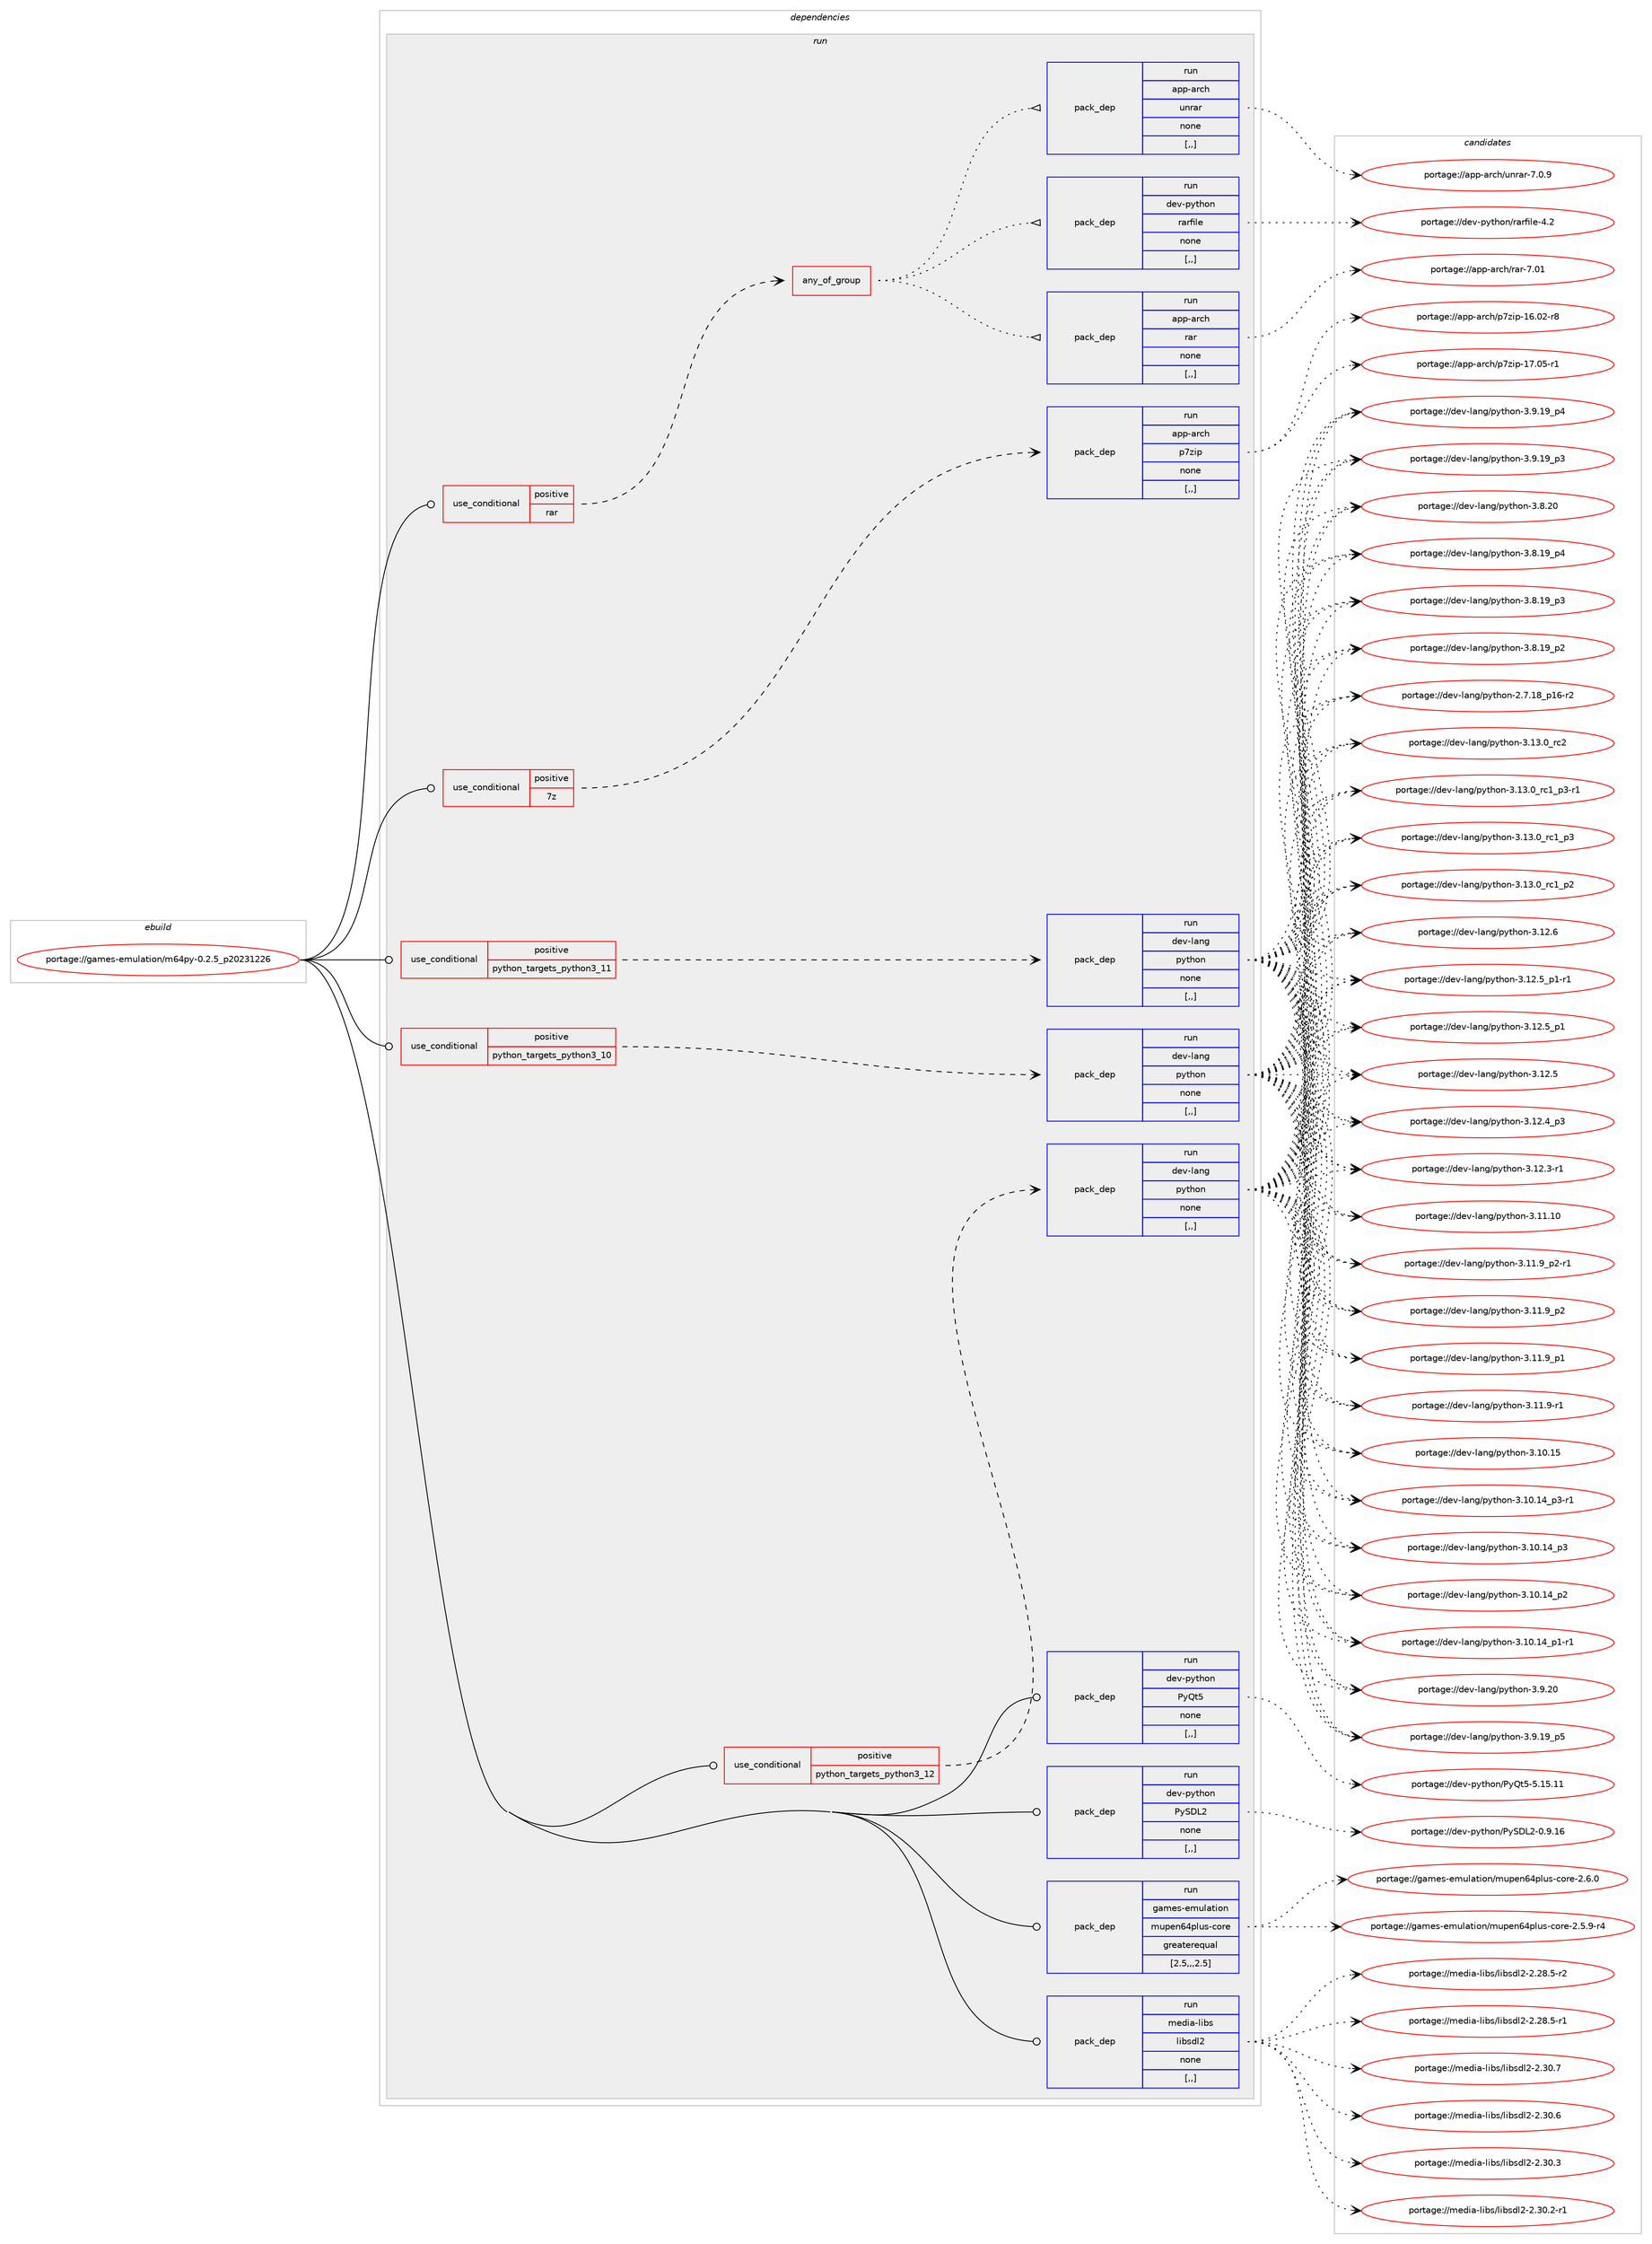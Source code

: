 digraph prolog {

# *************
# Graph options
# *************

newrank=true;
concentrate=true;
compound=true;
graph [rankdir=LR,fontname=Helvetica,fontsize=10,ranksep=1.5];#, ranksep=2.5, nodesep=0.2];
edge  [arrowhead=vee];
node  [fontname=Helvetica,fontsize=10];

# **********
# The ebuild
# **********

subgraph cluster_leftcol {
color=gray;
label=<<i>ebuild</i>>;
id [label="portage://games-emulation/m64py-0.2.5_p20231226", color=red, width=4, href="../games-emulation/m64py-0.2.5_p20231226.svg"];
}

# ****************
# The dependencies
# ****************

subgraph cluster_midcol {
color=gray;
label=<<i>dependencies</i>>;
subgraph cluster_compile {
fillcolor="#eeeeee";
style=filled;
label=<<i>compile</i>>;
}
subgraph cluster_compileandrun {
fillcolor="#eeeeee";
style=filled;
label=<<i>compile and run</i>>;
}
subgraph cluster_run {
fillcolor="#eeeeee";
style=filled;
label=<<i>run</i>>;
subgraph cond194816 {
dependency724386 [label=<<TABLE BORDER="0" CELLBORDER="1" CELLSPACING="0" CELLPADDING="4"><TR><TD ROWSPAN="3" CELLPADDING="10">use_conditional</TD></TR><TR><TD>positive</TD></TR><TR><TD>7z</TD></TR></TABLE>>, shape=none, color=red];
subgraph pack524487 {
dependency724387 [label=<<TABLE BORDER="0" CELLBORDER="1" CELLSPACING="0" CELLPADDING="4" WIDTH="220"><TR><TD ROWSPAN="6" CELLPADDING="30">pack_dep</TD></TR><TR><TD WIDTH="110">run</TD></TR><TR><TD>app-arch</TD></TR><TR><TD>p7zip</TD></TR><TR><TD>none</TD></TR><TR><TD>[,,]</TD></TR></TABLE>>, shape=none, color=blue];
}
dependency724386:e -> dependency724387:w [weight=20,style="dashed",arrowhead="vee"];
}
id:e -> dependency724386:w [weight=20,style="solid",arrowhead="odot"];
subgraph cond194817 {
dependency724388 [label=<<TABLE BORDER="0" CELLBORDER="1" CELLSPACING="0" CELLPADDING="4"><TR><TD ROWSPAN="3" CELLPADDING="10">use_conditional</TD></TR><TR><TD>positive</TD></TR><TR><TD>python_targets_python3_10</TD></TR></TABLE>>, shape=none, color=red];
subgraph pack524488 {
dependency724389 [label=<<TABLE BORDER="0" CELLBORDER="1" CELLSPACING="0" CELLPADDING="4" WIDTH="220"><TR><TD ROWSPAN="6" CELLPADDING="30">pack_dep</TD></TR><TR><TD WIDTH="110">run</TD></TR><TR><TD>dev-lang</TD></TR><TR><TD>python</TD></TR><TR><TD>none</TD></TR><TR><TD>[,,]</TD></TR></TABLE>>, shape=none, color=blue];
}
dependency724388:e -> dependency724389:w [weight=20,style="dashed",arrowhead="vee"];
}
id:e -> dependency724388:w [weight=20,style="solid",arrowhead="odot"];
subgraph cond194818 {
dependency724390 [label=<<TABLE BORDER="0" CELLBORDER="1" CELLSPACING="0" CELLPADDING="4"><TR><TD ROWSPAN="3" CELLPADDING="10">use_conditional</TD></TR><TR><TD>positive</TD></TR><TR><TD>python_targets_python3_11</TD></TR></TABLE>>, shape=none, color=red];
subgraph pack524489 {
dependency724391 [label=<<TABLE BORDER="0" CELLBORDER="1" CELLSPACING="0" CELLPADDING="4" WIDTH="220"><TR><TD ROWSPAN="6" CELLPADDING="30">pack_dep</TD></TR><TR><TD WIDTH="110">run</TD></TR><TR><TD>dev-lang</TD></TR><TR><TD>python</TD></TR><TR><TD>none</TD></TR><TR><TD>[,,]</TD></TR></TABLE>>, shape=none, color=blue];
}
dependency724390:e -> dependency724391:w [weight=20,style="dashed",arrowhead="vee"];
}
id:e -> dependency724390:w [weight=20,style="solid",arrowhead="odot"];
subgraph cond194819 {
dependency724392 [label=<<TABLE BORDER="0" CELLBORDER="1" CELLSPACING="0" CELLPADDING="4"><TR><TD ROWSPAN="3" CELLPADDING="10">use_conditional</TD></TR><TR><TD>positive</TD></TR><TR><TD>python_targets_python3_12</TD></TR></TABLE>>, shape=none, color=red];
subgraph pack524490 {
dependency724393 [label=<<TABLE BORDER="0" CELLBORDER="1" CELLSPACING="0" CELLPADDING="4" WIDTH="220"><TR><TD ROWSPAN="6" CELLPADDING="30">pack_dep</TD></TR><TR><TD WIDTH="110">run</TD></TR><TR><TD>dev-lang</TD></TR><TR><TD>python</TD></TR><TR><TD>none</TD></TR><TR><TD>[,,]</TD></TR></TABLE>>, shape=none, color=blue];
}
dependency724392:e -> dependency724393:w [weight=20,style="dashed",arrowhead="vee"];
}
id:e -> dependency724392:w [weight=20,style="solid",arrowhead="odot"];
subgraph cond194820 {
dependency724394 [label=<<TABLE BORDER="0" CELLBORDER="1" CELLSPACING="0" CELLPADDING="4"><TR><TD ROWSPAN="3" CELLPADDING="10">use_conditional</TD></TR><TR><TD>positive</TD></TR><TR><TD>rar</TD></TR></TABLE>>, shape=none, color=red];
subgraph any4692 {
dependency724395 [label=<<TABLE BORDER="0" CELLBORDER="1" CELLSPACING="0" CELLPADDING="4"><TR><TD CELLPADDING="10">any_of_group</TD></TR></TABLE>>, shape=none, color=red];subgraph pack524491 {
dependency724396 [label=<<TABLE BORDER="0" CELLBORDER="1" CELLSPACING="0" CELLPADDING="4" WIDTH="220"><TR><TD ROWSPAN="6" CELLPADDING="30">pack_dep</TD></TR><TR><TD WIDTH="110">run</TD></TR><TR><TD>dev-python</TD></TR><TR><TD>rarfile</TD></TR><TR><TD>none</TD></TR><TR><TD>[,,]</TD></TR></TABLE>>, shape=none, color=blue];
}
dependency724395:e -> dependency724396:w [weight=20,style="dotted",arrowhead="oinv"];
subgraph pack524492 {
dependency724397 [label=<<TABLE BORDER="0" CELLBORDER="1" CELLSPACING="0" CELLPADDING="4" WIDTH="220"><TR><TD ROWSPAN="6" CELLPADDING="30">pack_dep</TD></TR><TR><TD WIDTH="110">run</TD></TR><TR><TD>app-arch</TD></TR><TR><TD>unrar</TD></TR><TR><TD>none</TD></TR><TR><TD>[,,]</TD></TR></TABLE>>, shape=none, color=blue];
}
dependency724395:e -> dependency724397:w [weight=20,style="dotted",arrowhead="oinv"];
subgraph pack524493 {
dependency724398 [label=<<TABLE BORDER="0" CELLBORDER="1" CELLSPACING="0" CELLPADDING="4" WIDTH="220"><TR><TD ROWSPAN="6" CELLPADDING="30">pack_dep</TD></TR><TR><TD WIDTH="110">run</TD></TR><TR><TD>app-arch</TD></TR><TR><TD>rar</TD></TR><TR><TD>none</TD></TR><TR><TD>[,,]</TD></TR></TABLE>>, shape=none, color=blue];
}
dependency724395:e -> dependency724398:w [weight=20,style="dotted",arrowhead="oinv"];
}
dependency724394:e -> dependency724395:w [weight=20,style="dashed",arrowhead="vee"];
}
id:e -> dependency724394:w [weight=20,style="solid",arrowhead="odot"];
subgraph pack524494 {
dependency724399 [label=<<TABLE BORDER="0" CELLBORDER="1" CELLSPACING="0" CELLPADDING="4" WIDTH="220"><TR><TD ROWSPAN="6" CELLPADDING="30">pack_dep</TD></TR><TR><TD WIDTH="110">run</TD></TR><TR><TD>dev-python</TD></TR><TR><TD>PyQt5</TD></TR><TR><TD>none</TD></TR><TR><TD>[,,]</TD></TR></TABLE>>, shape=none, color=blue];
}
id:e -> dependency724399:w [weight=20,style="solid",arrowhead="odot"];
subgraph pack524495 {
dependency724400 [label=<<TABLE BORDER="0" CELLBORDER="1" CELLSPACING="0" CELLPADDING="4" WIDTH="220"><TR><TD ROWSPAN="6" CELLPADDING="30">pack_dep</TD></TR><TR><TD WIDTH="110">run</TD></TR><TR><TD>dev-python</TD></TR><TR><TD>PySDL2</TD></TR><TR><TD>none</TD></TR><TR><TD>[,,]</TD></TR></TABLE>>, shape=none, color=blue];
}
id:e -> dependency724400:w [weight=20,style="solid",arrowhead="odot"];
subgraph pack524496 {
dependency724401 [label=<<TABLE BORDER="0" CELLBORDER="1" CELLSPACING="0" CELLPADDING="4" WIDTH="220"><TR><TD ROWSPAN="6" CELLPADDING="30">pack_dep</TD></TR><TR><TD WIDTH="110">run</TD></TR><TR><TD>games-emulation</TD></TR><TR><TD>mupen64plus-core</TD></TR><TR><TD>greaterequal</TD></TR><TR><TD>[2.5,,,2.5]</TD></TR></TABLE>>, shape=none, color=blue];
}
id:e -> dependency724401:w [weight=20,style="solid",arrowhead="odot"];
subgraph pack524497 {
dependency724402 [label=<<TABLE BORDER="0" CELLBORDER="1" CELLSPACING="0" CELLPADDING="4" WIDTH="220"><TR><TD ROWSPAN="6" CELLPADDING="30">pack_dep</TD></TR><TR><TD WIDTH="110">run</TD></TR><TR><TD>media-libs</TD></TR><TR><TD>libsdl2</TD></TR><TR><TD>none</TD></TR><TR><TD>[,,]</TD></TR></TABLE>>, shape=none, color=blue];
}
id:e -> dependency724402:w [weight=20,style="solid",arrowhead="odot"];
}
}

# **************
# The candidates
# **************

subgraph cluster_choices {
rank=same;
color=gray;
label=<<i>candidates</i>>;

subgraph choice524487 {
color=black;
nodesep=1;
choice9711211245971149910447112551221051124549554648534511449 [label="portage://app-arch/p7zip-17.05-r1", color=red, width=4,href="../app-arch/p7zip-17.05-r1.svg"];
choice9711211245971149910447112551221051124549544648504511456 [label="portage://app-arch/p7zip-16.02-r8", color=red, width=4,href="../app-arch/p7zip-16.02-r8.svg"];
dependency724387:e -> choice9711211245971149910447112551221051124549554648534511449:w [style=dotted,weight="100"];
dependency724387:e -> choice9711211245971149910447112551221051124549544648504511456:w [style=dotted,weight="100"];
}
subgraph choice524488 {
color=black;
nodesep=1;
choice10010111845108971101034711212111610411111045514649514648951149950 [label="portage://dev-lang/python-3.13.0_rc2", color=red, width=4,href="../dev-lang/python-3.13.0_rc2.svg"];
choice1001011184510897110103471121211161041111104551464951464895114994995112514511449 [label="portage://dev-lang/python-3.13.0_rc1_p3-r1", color=red, width=4,href="../dev-lang/python-3.13.0_rc1_p3-r1.svg"];
choice100101118451089711010347112121116104111110455146495146489511499499511251 [label="portage://dev-lang/python-3.13.0_rc1_p3", color=red, width=4,href="../dev-lang/python-3.13.0_rc1_p3.svg"];
choice100101118451089711010347112121116104111110455146495146489511499499511250 [label="portage://dev-lang/python-3.13.0_rc1_p2", color=red, width=4,href="../dev-lang/python-3.13.0_rc1_p2.svg"];
choice10010111845108971101034711212111610411111045514649504654 [label="portage://dev-lang/python-3.12.6", color=red, width=4,href="../dev-lang/python-3.12.6.svg"];
choice1001011184510897110103471121211161041111104551464950465395112494511449 [label="portage://dev-lang/python-3.12.5_p1-r1", color=red, width=4,href="../dev-lang/python-3.12.5_p1-r1.svg"];
choice100101118451089711010347112121116104111110455146495046539511249 [label="portage://dev-lang/python-3.12.5_p1", color=red, width=4,href="../dev-lang/python-3.12.5_p1.svg"];
choice10010111845108971101034711212111610411111045514649504653 [label="portage://dev-lang/python-3.12.5", color=red, width=4,href="../dev-lang/python-3.12.5.svg"];
choice100101118451089711010347112121116104111110455146495046529511251 [label="portage://dev-lang/python-3.12.4_p3", color=red, width=4,href="../dev-lang/python-3.12.4_p3.svg"];
choice100101118451089711010347112121116104111110455146495046514511449 [label="portage://dev-lang/python-3.12.3-r1", color=red, width=4,href="../dev-lang/python-3.12.3-r1.svg"];
choice1001011184510897110103471121211161041111104551464949464948 [label="portage://dev-lang/python-3.11.10", color=red, width=4,href="../dev-lang/python-3.11.10.svg"];
choice1001011184510897110103471121211161041111104551464949465795112504511449 [label="portage://dev-lang/python-3.11.9_p2-r1", color=red, width=4,href="../dev-lang/python-3.11.9_p2-r1.svg"];
choice100101118451089711010347112121116104111110455146494946579511250 [label="portage://dev-lang/python-3.11.9_p2", color=red, width=4,href="../dev-lang/python-3.11.9_p2.svg"];
choice100101118451089711010347112121116104111110455146494946579511249 [label="portage://dev-lang/python-3.11.9_p1", color=red, width=4,href="../dev-lang/python-3.11.9_p1.svg"];
choice100101118451089711010347112121116104111110455146494946574511449 [label="portage://dev-lang/python-3.11.9-r1", color=red, width=4,href="../dev-lang/python-3.11.9-r1.svg"];
choice1001011184510897110103471121211161041111104551464948464953 [label="portage://dev-lang/python-3.10.15", color=red, width=4,href="../dev-lang/python-3.10.15.svg"];
choice100101118451089711010347112121116104111110455146494846495295112514511449 [label="portage://dev-lang/python-3.10.14_p3-r1", color=red, width=4,href="../dev-lang/python-3.10.14_p3-r1.svg"];
choice10010111845108971101034711212111610411111045514649484649529511251 [label="portage://dev-lang/python-3.10.14_p3", color=red, width=4,href="../dev-lang/python-3.10.14_p3.svg"];
choice10010111845108971101034711212111610411111045514649484649529511250 [label="portage://dev-lang/python-3.10.14_p2", color=red, width=4,href="../dev-lang/python-3.10.14_p2.svg"];
choice100101118451089711010347112121116104111110455146494846495295112494511449 [label="portage://dev-lang/python-3.10.14_p1-r1", color=red, width=4,href="../dev-lang/python-3.10.14_p1-r1.svg"];
choice10010111845108971101034711212111610411111045514657465048 [label="portage://dev-lang/python-3.9.20", color=red, width=4,href="../dev-lang/python-3.9.20.svg"];
choice100101118451089711010347112121116104111110455146574649579511253 [label="portage://dev-lang/python-3.9.19_p5", color=red, width=4,href="../dev-lang/python-3.9.19_p5.svg"];
choice100101118451089711010347112121116104111110455146574649579511252 [label="portage://dev-lang/python-3.9.19_p4", color=red, width=4,href="../dev-lang/python-3.9.19_p4.svg"];
choice100101118451089711010347112121116104111110455146574649579511251 [label="portage://dev-lang/python-3.9.19_p3", color=red, width=4,href="../dev-lang/python-3.9.19_p3.svg"];
choice10010111845108971101034711212111610411111045514656465048 [label="portage://dev-lang/python-3.8.20", color=red, width=4,href="../dev-lang/python-3.8.20.svg"];
choice100101118451089711010347112121116104111110455146564649579511252 [label="portage://dev-lang/python-3.8.19_p4", color=red, width=4,href="../dev-lang/python-3.8.19_p4.svg"];
choice100101118451089711010347112121116104111110455146564649579511251 [label="portage://dev-lang/python-3.8.19_p3", color=red, width=4,href="../dev-lang/python-3.8.19_p3.svg"];
choice100101118451089711010347112121116104111110455146564649579511250 [label="portage://dev-lang/python-3.8.19_p2", color=red, width=4,href="../dev-lang/python-3.8.19_p2.svg"];
choice100101118451089711010347112121116104111110455046554649569511249544511450 [label="portage://dev-lang/python-2.7.18_p16-r2", color=red, width=4,href="../dev-lang/python-2.7.18_p16-r2.svg"];
dependency724389:e -> choice10010111845108971101034711212111610411111045514649514648951149950:w [style=dotted,weight="100"];
dependency724389:e -> choice1001011184510897110103471121211161041111104551464951464895114994995112514511449:w [style=dotted,weight="100"];
dependency724389:e -> choice100101118451089711010347112121116104111110455146495146489511499499511251:w [style=dotted,weight="100"];
dependency724389:e -> choice100101118451089711010347112121116104111110455146495146489511499499511250:w [style=dotted,weight="100"];
dependency724389:e -> choice10010111845108971101034711212111610411111045514649504654:w [style=dotted,weight="100"];
dependency724389:e -> choice1001011184510897110103471121211161041111104551464950465395112494511449:w [style=dotted,weight="100"];
dependency724389:e -> choice100101118451089711010347112121116104111110455146495046539511249:w [style=dotted,weight="100"];
dependency724389:e -> choice10010111845108971101034711212111610411111045514649504653:w [style=dotted,weight="100"];
dependency724389:e -> choice100101118451089711010347112121116104111110455146495046529511251:w [style=dotted,weight="100"];
dependency724389:e -> choice100101118451089711010347112121116104111110455146495046514511449:w [style=dotted,weight="100"];
dependency724389:e -> choice1001011184510897110103471121211161041111104551464949464948:w [style=dotted,weight="100"];
dependency724389:e -> choice1001011184510897110103471121211161041111104551464949465795112504511449:w [style=dotted,weight="100"];
dependency724389:e -> choice100101118451089711010347112121116104111110455146494946579511250:w [style=dotted,weight="100"];
dependency724389:e -> choice100101118451089711010347112121116104111110455146494946579511249:w [style=dotted,weight="100"];
dependency724389:e -> choice100101118451089711010347112121116104111110455146494946574511449:w [style=dotted,weight="100"];
dependency724389:e -> choice1001011184510897110103471121211161041111104551464948464953:w [style=dotted,weight="100"];
dependency724389:e -> choice100101118451089711010347112121116104111110455146494846495295112514511449:w [style=dotted,weight="100"];
dependency724389:e -> choice10010111845108971101034711212111610411111045514649484649529511251:w [style=dotted,weight="100"];
dependency724389:e -> choice10010111845108971101034711212111610411111045514649484649529511250:w [style=dotted,weight="100"];
dependency724389:e -> choice100101118451089711010347112121116104111110455146494846495295112494511449:w [style=dotted,weight="100"];
dependency724389:e -> choice10010111845108971101034711212111610411111045514657465048:w [style=dotted,weight="100"];
dependency724389:e -> choice100101118451089711010347112121116104111110455146574649579511253:w [style=dotted,weight="100"];
dependency724389:e -> choice100101118451089711010347112121116104111110455146574649579511252:w [style=dotted,weight="100"];
dependency724389:e -> choice100101118451089711010347112121116104111110455146574649579511251:w [style=dotted,weight="100"];
dependency724389:e -> choice10010111845108971101034711212111610411111045514656465048:w [style=dotted,weight="100"];
dependency724389:e -> choice100101118451089711010347112121116104111110455146564649579511252:w [style=dotted,weight="100"];
dependency724389:e -> choice100101118451089711010347112121116104111110455146564649579511251:w [style=dotted,weight="100"];
dependency724389:e -> choice100101118451089711010347112121116104111110455146564649579511250:w [style=dotted,weight="100"];
dependency724389:e -> choice100101118451089711010347112121116104111110455046554649569511249544511450:w [style=dotted,weight="100"];
}
subgraph choice524489 {
color=black;
nodesep=1;
choice10010111845108971101034711212111610411111045514649514648951149950 [label="portage://dev-lang/python-3.13.0_rc2", color=red, width=4,href="../dev-lang/python-3.13.0_rc2.svg"];
choice1001011184510897110103471121211161041111104551464951464895114994995112514511449 [label="portage://dev-lang/python-3.13.0_rc1_p3-r1", color=red, width=4,href="../dev-lang/python-3.13.0_rc1_p3-r1.svg"];
choice100101118451089711010347112121116104111110455146495146489511499499511251 [label="portage://dev-lang/python-3.13.0_rc1_p3", color=red, width=4,href="../dev-lang/python-3.13.0_rc1_p3.svg"];
choice100101118451089711010347112121116104111110455146495146489511499499511250 [label="portage://dev-lang/python-3.13.0_rc1_p2", color=red, width=4,href="../dev-lang/python-3.13.0_rc1_p2.svg"];
choice10010111845108971101034711212111610411111045514649504654 [label="portage://dev-lang/python-3.12.6", color=red, width=4,href="../dev-lang/python-3.12.6.svg"];
choice1001011184510897110103471121211161041111104551464950465395112494511449 [label="portage://dev-lang/python-3.12.5_p1-r1", color=red, width=4,href="../dev-lang/python-3.12.5_p1-r1.svg"];
choice100101118451089711010347112121116104111110455146495046539511249 [label="portage://dev-lang/python-3.12.5_p1", color=red, width=4,href="../dev-lang/python-3.12.5_p1.svg"];
choice10010111845108971101034711212111610411111045514649504653 [label="portage://dev-lang/python-3.12.5", color=red, width=4,href="../dev-lang/python-3.12.5.svg"];
choice100101118451089711010347112121116104111110455146495046529511251 [label="portage://dev-lang/python-3.12.4_p3", color=red, width=4,href="../dev-lang/python-3.12.4_p3.svg"];
choice100101118451089711010347112121116104111110455146495046514511449 [label="portage://dev-lang/python-3.12.3-r1", color=red, width=4,href="../dev-lang/python-3.12.3-r1.svg"];
choice1001011184510897110103471121211161041111104551464949464948 [label="portage://dev-lang/python-3.11.10", color=red, width=4,href="../dev-lang/python-3.11.10.svg"];
choice1001011184510897110103471121211161041111104551464949465795112504511449 [label="portage://dev-lang/python-3.11.9_p2-r1", color=red, width=4,href="../dev-lang/python-3.11.9_p2-r1.svg"];
choice100101118451089711010347112121116104111110455146494946579511250 [label="portage://dev-lang/python-3.11.9_p2", color=red, width=4,href="../dev-lang/python-3.11.9_p2.svg"];
choice100101118451089711010347112121116104111110455146494946579511249 [label="portage://dev-lang/python-3.11.9_p1", color=red, width=4,href="../dev-lang/python-3.11.9_p1.svg"];
choice100101118451089711010347112121116104111110455146494946574511449 [label="portage://dev-lang/python-3.11.9-r1", color=red, width=4,href="../dev-lang/python-3.11.9-r1.svg"];
choice1001011184510897110103471121211161041111104551464948464953 [label="portage://dev-lang/python-3.10.15", color=red, width=4,href="../dev-lang/python-3.10.15.svg"];
choice100101118451089711010347112121116104111110455146494846495295112514511449 [label="portage://dev-lang/python-3.10.14_p3-r1", color=red, width=4,href="../dev-lang/python-3.10.14_p3-r1.svg"];
choice10010111845108971101034711212111610411111045514649484649529511251 [label="portage://dev-lang/python-3.10.14_p3", color=red, width=4,href="../dev-lang/python-3.10.14_p3.svg"];
choice10010111845108971101034711212111610411111045514649484649529511250 [label="portage://dev-lang/python-3.10.14_p2", color=red, width=4,href="../dev-lang/python-3.10.14_p2.svg"];
choice100101118451089711010347112121116104111110455146494846495295112494511449 [label="portage://dev-lang/python-3.10.14_p1-r1", color=red, width=4,href="../dev-lang/python-3.10.14_p1-r1.svg"];
choice10010111845108971101034711212111610411111045514657465048 [label="portage://dev-lang/python-3.9.20", color=red, width=4,href="../dev-lang/python-3.9.20.svg"];
choice100101118451089711010347112121116104111110455146574649579511253 [label="portage://dev-lang/python-3.9.19_p5", color=red, width=4,href="../dev-lang/python-3.9.19_p5.svg"];
choice100101118451089711010347112121116104111110455146574649579511252 [label="portage://dev-lang/python-3.9.19_p4", color=red, width=4,href="../dev-lang/python-3.9.19_p4.svg"];
choice100101118451089711010347112121116104111110455146574649579511251 [label="portage://dev-lang/python-3.9.19_p3", color=red, width=4,href="../dev-lang/python-3.9.19_p3.svg"];
choice10010111845108971101034711212111610411111045514656465048 [label="portage://dev-lang/python-3.8.20", color=red, width=4,href="../dev-lang/python-3.8.20.svg"];
choice100101118451089711010347112121116104111110455146564649579511252 [label="portage://dev-lang/python-3.8.19_p4", color=red, width=4,href="../dev-lang/python-3.8.19_p4.svg"];
choice100101118451089711010347112121116104111110455146564649579511251 [label="portage://dev-lang/python-3.8.19_p3", color=red, width=4,href="../dev-lang/python-3.8.19_p3.svg"];
choice100101118451089711010347112121116104111110455146564649579511250 [label="portage://dev-lang/python-3.8.19_p2", color=red, width=4,href="../dev-lang/python-3.8.19_p2.svg"];
choice100101118451089711010347112121116104111110455046554649569511249544511450 [label="portage://dev-lang/python-2.7.18_p16-r2", color=red, width=4,href="../dev-lang/python-2.7.18_p16-r2.svg"];
dependency724391:e -> choice10010111845108971101034711212111610411111045514649514648951149950:w [style=dotted,weight="100"];
dependency724391:e -> choice1001011184510897110103471121211161041111104551464951464895114994995112514511449:w [style=dotted,weight="100"];
dependency724391:e -> choice100101118451089711010347112121116104111110455146495146489511499499511251:w [style=dotted,weight="100"];
dependency724391:e -> choice100101118451089711010347112121116104111110455146495146489511499499511250:w [style=dotted,weight="100"];
dependency724391:e -> choice10010111845108971101034711212111610411111045514649504654:w [style=dotted,weight="100"];
dependency724391:e -> choice1001011184510897110103471121211161041111104551464950465395112494511449:w [style=dotted,weight="100"];
dependency724391:e -> choice100101118451089711010347112121116104111110455146495046539511249:w [style=dotted,weight="100"];
dependency724391:e -> choice10010111845108971101034711212111610411111045514649504653:w [style=dotted,weight="100"];
dependency724391:e -> choice100101118451089711010347112121116104111110455146495046529511251:w [style=dotted,weight="100"];
dependency724391:e -> choice100101118451089711010347112121116104111110455146495046514511449:w [style=dotted,weight="100"];
dependency724391:e -> choice1001011184510897110103471121211161041111104551464949464948:w [style=dotted,weight="100"];
dependency724391:e -> choice1001011184510897110103471121211161041111104551464949465795112504511449:w [style=dotted,weight="100"];
dependency724391:e -> choice100101118451089711010347112121116104111110455146494946579511250:w [style=dotted,weight="100"];
dependency724391:e -> choice100101118451089711010347112121116104111110455146494946579511249:w [style=dotted,weight="100"];
dependency724391:e -> choice100101118451089711010347112121116104111110455146494946574511449:w [style=dotted,weight="100"];
dependency724391:e -> choice1001011184510897110103471121211161041111104551464948464953:w [style=dotted,weight="100"];
dependency724391:e -> choice100101118451089711010347112121116104111110455146494846495295112514511449:w [style=dotted,weight="100"];
dependency724391:e -> choice10010111845108971101034711212111610411111045514649484649529511251:w [style=dotted,weight="100"];
dependency724391:e -> choice10010111845108971101034711212111610411111045514649484649529511250:w [style=dotted,weight="100"];
dependency724391:e -> choice100101118451089711010347112121116104111110455146494846495295112494511449:w [style=dotted,weight="100"];
dependency724391:e -> choice10010111845108971101034711212111610411111045514657465048:w [style=dotted,weight="100"];
dependency724391:e -> choice100101118451089711010347112121116104111110455146574649579511253:w [style=dotted,weight="100"];
dependency724391:e -> choice100101118451089711010347112121116104111110455146574649579511252:w [style=dotted,weight="100"];
dependency724391:e -> choice100101118451089711010347112121116104111110455146574649579511251:w [style=dotted,weight="100"];
dependency724391:e -> choice10010111845108971101034711212111610411111045514656465048:w [style=dotted,weight="100"];
dependency724391:e -> choice100101118451089711010347112121116104111110455146564649579511252:w [style=dotted,weight="100"];
dependency724391:e -> choice100101118451089711010347112121116104111110455146564649579511251:w [style=dotted,weight="100"];
dependency724391:e -> choice100101118451089711010347112121116104111110455146564649579511250:w [style=dotted,weight="100"];
dependency724391:e -> choice100101118451089711010347112121116104111110455046554649569511249544511450:w [style=dotted,weight="100"];
}
subgraph choice524490 {
color=black;
nodesep=1;
choice10010111845108971101034711212111610411111045514649514648951149950 [label="portage://dev-lang/python-3.13.0_rc2", color=red, width=4,href="../dev-lang/python-3.13.0_rc2.svg"];
choice1001011184510897110103471121211161041111104551464951464895114994995112514511449 [label="portage://dev-lang/python-3.13.0_rc1_p3-r1", color=red, width=4,href="../dev-lang/python-3.13.0_rc1_p3-r1.svg"];
choice100101118451089711010347112121116104111110455146495146489511499499511251 [label="portage://dev-lang/python-3.13.0_rc1_p3", color=red, width=4,href="../dev-lang/python-3.13.0_rc1_p3.svg"];
choice100101118451089711010347112121116104111110455146495146489511499499511250 [label="portage://dev-lang/python-3.13.0_rc1_p2", color=red, width=4,href="../dev-lang/python-3.13.0_rc1_p2.svg"];
choice10010111845108971101034711212111610411111045514649504654 [label="portage://dev-lang/python-3.12.6", color=red, width=4,href="../dev-lang/python-3.12.6.svg"];
choice1001011184510897110103471121211161041111104551464950465395112494511449 [label="portage://dev-lang/python-3.12.5_p1-r1", color=red, width=4,href="../dev-lang/python-3.12.5_p1-r1.svg"];
choice100101118451089711010347112121116104111110455146495046539511249 [label="portage://dev-lang/python-3.12.5_p1", color=red, width=4,href="../dev-lang/python-3.12.5_p1.svg"];
choice10010111845108971101034711212111610411111045514649504653 [label="portage://dev-lang/python-3.12.5", color=red, width=4,href="../dev-lang/python-3.12.5.svg"];
choice100101118451089711010347112121116104111110455146495046529511251 [label="portage://dev-lang/python-3.12.4_p3", color=red, width=4,href="../dev-lang/python-3.12.4_p3.svg"];
choice100101118451089711010347112121116104111110455146495046514511449 [label="portage://dev-lang/python-3.12.3-r1", color=red, width=4,href="../dev-lang/python-3.12.3-r1.svg"];
choice1001011184510897110103471121211161041111104551464949464948 [label="portage://dev-lang/python-3.11.10", color=red, width=4,href="../dev-lang/python-3.11.10.svg"];
choice1001011184510897110103471121211161041111104551464949465795112504511449 [label="portage://dev-lang/python-3.11.9_p2-r1", color=red, width=4,href="../dev-lang/python-3.11.9_p2-r1.svg"];
choice100101118451089711010347112121116104111110455146494946579511250 [label="portage://dev-lang/python-3.11.9_p2", color=red, width=4,href="../dev-lang/python-3.11.9_p2.svg"];
choice100101118451089711010347112121116104111110455146494946579511249 [label="portage://dev-lang/python-3.11.9_p1", color=red, width=4,href="../dev-lang/python-3.11.9_p1.svg"];
choice100101118451089711010347112121116104111110455146494946574511449 [label="portage://dev-lang/python-3.11.9-r1", color=red, width=4,href="../dev-lang/python-3.11.9-r1.svg"];
choice1001011184510897110103471121211161041111104551464948464953 [label="portage://dev-lang/python-3.10.15", color=red, width=4,href="../dev-lang/python-3.10.15.svg"];
choice100101118451089711010347112121116104111110455146494846495295112514511449 [label="portage://dev-lang/python-3.10.14_p3-r1", color=red, width=4,href="../dev-lang/python-3.10.14_p3-r1.svg"];
choice10010111845108971101034711212111610411111045514649484649529511251 [label="portage://dev-lang/python-3.10.14_p3", color=red, width=4,href="../dev-lang/python-3.10.14_p3.svg"];
choice10010111845108971101034711212111610411111045514649484649529511250 [label="portage://dev-lang/python-3.10.14_p2", color=red, width=4,href="../dev-lang/python-3.10.14_p2.svg"];
choice100101118451089711010347112121116104111110455146494846495295112494511449 [label="portage://dev-lang/python-3.10.14_p1-r1", color=red, width=4,href="../dev-lang/python-3.10.14_p1-r1.svg"];
choice10010111845108971101034711212111610411111045514657465048 [label="portage://dev-lang/python-3.9.20", color=red, width=4,href="../dev-lang/python-3.9.20.svg"];
choice100101118451089711010347112121116104111110455146574649579511253 [label="portage://dev-lang/python-3.9.19_p5", color=red, width=4,href="../dev-lang/python-3.9.19_p5.svg"];
choice100101118451089711010347112121116104111110455146574649579511252 [label="portage://dev-lang/python-3.9.19_p4", color=red, width=4,href="../dev-lang/python-3.9.19_p4.svg"];
choice100101118451089711010347112121116104111110455146574649579511251 [label="portage://dev-lang/python-3.9.19_p3", color=red, width=4,href="../dev-lang/python-3.9.19_p3.svg"];
choice10010111845108971101034711212111610411111045514656465048 [label="portage://dev-lang/python-3.8.20", color=red, width=4,href="../dev-lang/python-3.8.20.svg"];
choice100101118451089711010347112121116104111110455146564649579511252 [label="portage://dev-lang/python-3.8.19_p4", color=red, width=4,href="../dev-lang/python-3.8.19_p4.svg"];
choice100101118451089711010347112121116104111110455146564649579511251 [label="portage://dev-lang/python-3.8.19_p3", color=red, width=4,href="../dev-lang/python-3.8.19_p3.svg"];
choice100101118451089711010347112121116104111110455146564649579511250 [label="portage://dev-lang/python-3.8.19_p2", color=red, width=4,href="../dev-lang/python-3.8.19_p2.svg"];
choice100101118451089711010347112121116104111110455046554649569511249544511450 [label="portage://dev-lang/python-2.7.18_p16-r2", color=red, width=4,href="../dev-lang/python-2.7.18_p16-r2.svg"];
dependency724393:e -> choice10010111845108971101034711212111610411111045514649514648951149950:w [style=dotted,weight="100"];
dependency724393:e -> choice1001011184510897110103471121211161041111104551464951464895114994995112514511449:w [style=dotted,weight="100"];
dependency724393:e -> choice100101118451089711010347112121116104111110455146495146489511499499511251:w [style=dotted,weight="100"];
dependency724393:e -> choice100101118451089711010347112121116104111110455146495146489511499499511250:w [style=dotted,weight="100"];
dependency724393:e -> choice10010111845108971101034711212111610411111045514649504654:w [style=dotted,weight="100"];
dependency724393:e -> choice1001011184510897110103471121211161041111104551464950465395112494511449:w [style=dotted,weight="100"];
dependency724393:e -> choice100101118451089711010347112121116104111110455146495046539511249:w [style=dotted,weight="100"];
dependency724393:e -> choice10010111845108971101034711212111610411111045514649504653:w [style=dotted,weight="100"];
dependency724393:e -> choice100101118451089711010347112121116104111110455146495046529511251:w [style=dotted,weight="100"];
dependency724393:e -> choice100101118451089711010347112121116104111110455146495046514511449:w [style=dotted,weight="100"];
dependency724393:e -> choice1001011184510897110103471121211161041111104551464949464948:w [style=dotted,weight="100"];
dependency724393:e -> choice1001011184510897110103471121211161041111104551464949465795112504511449:w [style=dotted,weight="100"];
dependency724393:e -> choice100101118451089711010347112121116104111110455146494946579511250:w [style=dotted,weight="100"];
dependency724393:e -> choice100101118451089711010347112121116104111110455146494946579511249:w [style=dotted,weight="100"];
dependency724393:e -> choice100101118451089711010347112121116104111110455146494946574511449:w [style=dotted,weight="100"];
dependency724393:e -> choice1001011184510897110103471121211161041111104551464948464953:w [style=dotted,weight="100"];
dependency724393:e -> choice100101118451089711010347112121116104111110455146494846495295112514511449:w [style=dotted,weight="100"];
dependency724393:e -> choice10010111845108971101034711212111610411111045514649484649529511251:w [style=dotted,weight="100"];
dependency724393:e -> choice10010111845108971101034711212111610411111045514649484649529511250:w [style=dotted,weight="100"];
dependency724393:e -> choice100101118451089711010347112121116104111110455146494846495295112494511449:w [style=dotted,weight="100"];
dependency724393:e -> choice10010111845108971101034711212111610411111045514657465048:w [style=dotted,weight="100"];
dependency724393:e -> choice100101118451089711010347112121116104111110455146574649579511253:w [style=dotted,weight="100"];
dependency724393:e -> choice100101118451089711010347112121116104111110455146574649579511252:w [style=dotted,weight="100"];
dependency724393:e -> choice100101118451089711010347112121116104111110455146574649579511251:w [style=dotted,weight="100"];
dependency724393:e -> choice10010111845108971101034711212111610411111045514656465048:w [style=dotted,weight="100"];
dependency724393:e -> choice100101118451089711010347112121116104111110455146564649579511252:w [style=dotted,weight="100"];
dependency724393:e -> choice100101118451089711010347112121116104111110455146564649579511251:w [style=dotted,weight="100"];
dependency724393:e -> choice100101118451089711010347112121116104111110455146564649579511250:w [style=dotted,weight="100"];
dependency724393:e -> choice100101118451089711010347112121116104111110455046554649569511249544511450:w [style=dotted,weight="100"];
}
subgraph choice524491 {
color=black;
nodesep=1;
choice10010111845112121116104111110471149711410210510810145524650 [label="portage://dev-python/rarfile-4.2", color=red, width=4,href="../dev-python/rarfile-4.2.svg"];
dependency724396:e -> choice10010111845112121116104111110471149711410210510810145524650:w [style=dotted,weight="100"];
}
subgraph choice524492 {
color=black;
nodesep=1;
choice971121124597114991044711711011497114455546484657 [label="portage://app-arch/unrar-7.0.9", color=red, width=4,href="../app-arch/unrar-7.0.9.svg"];
dependency724397:e -> choice971121124597114991044711711011497114455546484657:w [style=dotted,weight="100"];
}
subgraph choice524493 {
color=black;
nodesep=1;
choice9711211245971149910447114971144555464849 [label="portage://app-arch/rar-7.01", color=red, width=4,href="../app-arch/rar-7.01.svg"];
dependency724398:e -> choice9711211245971149910447114971144555464849:w [style=dotted,weight="100"];
}
subgraph choice524494 {
color=black;
nodesep=1;
choice10010111845112121116104111110478012181116534553464953464949 [label="portage://dev-python/PyQt5-5.15.11", color=red, width=4,href="../dev-python/PyQt5-5.15.11.svg"];
dependency724399:e -> choice10010111845112121116104111110478012181116534553464953464949:w [style=dotted,weight="100"];
}
subgraph choice524495 {
color=black;
nodesep=1;
choice1001011184511212111610411111047801218368765045484657464954 [label="portage://dev-python/PySDL2-0.9.16", color=red, width=4,href="../dev-python/PySDL2-0.9.16.svg"];
dependency724400:e -> choice1001011184511212111610411111047801218368765045484657464954:w [style=dotted,weight="100"];
}
subgraph choice524496 {
color=black;
nodesep=1;
choice1039710910111545101109117108971161051111104710911711210111054521121081171154599111114101455046544648 [label="portage://games-emulation/mupen64plus-core-2.6.0", color=red, width=4,href="../games-emulation/mupen64plus-core-2.6.0.svg"];
choice10397109101115451011091171089711610511111047109117112101110545211210811711545991111141014550465346574511452 [label="portage://games-emulation/mupen64plus-core-2.5.9-r4", color=red, width=4,href="../games-emulation/mupen64plus-core-2.5.9-r4.svg"];
dependency724401:e -> choice1039710910111545101109117108971161051111104710911711210111054521121081171154599111114101455046544648:w [style=dotted,weight="100"];
dependency724401:e -> choice10397109101115451011091171089711610511111047109117112101110545211210811711545991111141014550465346574511452:w [style=dotted,weight="100"];
}
subgraph choice524497 {
color=black;
nodesep=1;
choice10910110010597451081059811547108105981151001085045504651484655 [label="portage://media-libs/libsdl2-2.30.7", color=red, width=4,href="../media-libs/libsdl2-2.30.7.svg"];
choice10910110010597451081059811547108105981151001085045504651484654 [label="portage://media-libs/libsdl2-2.30.6", color=red, width=4,href="../media-libs/libsdl2-2.30.6.svg"];
choice10910110010597451081059811547108105981151001085045504651484651 [label="portage://media-libs/libsdl2-2.30.3", color=red, width=4,href="../media-libs/libsdl2-2.30.3.svg"];
choice109101100105974510810598115471081059811510010850455046514846504511449 [label="portage://media-libs/libsdl2-2.30.2-r1", color=red, width=4,href="../media-libs/libsdl2-2.30.2-r1.svg"];
choice109101100105974510810598115471081059811510010850455046505646534511450 [label="portage://media-libs/libsdl2-2.28.5-r2", color=red, width=4,href="../media-libs/libsdl2-2.28.5-r2.svg"];
choice109101100105974510810598115471081059811510010850455046505646534511449 [label="portage://media-libs/libsdl2-2.28.5-r1", color=red, width=4,href="../media-libs/libsdl2-2.28.5-r1.svg"];
dependency724402:e -> choice10910110010597451081059811547108105981151001085045504651484655:w [style=dotted,weight="100"];
dependency724402:e -> choice10910110010597451081059811547108105981151001085045504651484654:w [style=dotted,weight="100"];
dependency724402:e -> choice10910110010597451081059811547108105981151001085045504651484651:w [style=dotted,weight="100"];
dependency724402:e -> choice109101100105974510810598115471081059811510010850455046514846504511449:w [style=dotted,weight="100"];
dependency724402:e -> choice109101100105974510810598115471081059811510010850455046505646534511450:w [style=dotted,weight="100"];
dependency724402:e -> choice109101100105974510810598115471081059811510010850455046505646534511449:w [style=dotted,weight="100"];
}
}

}
